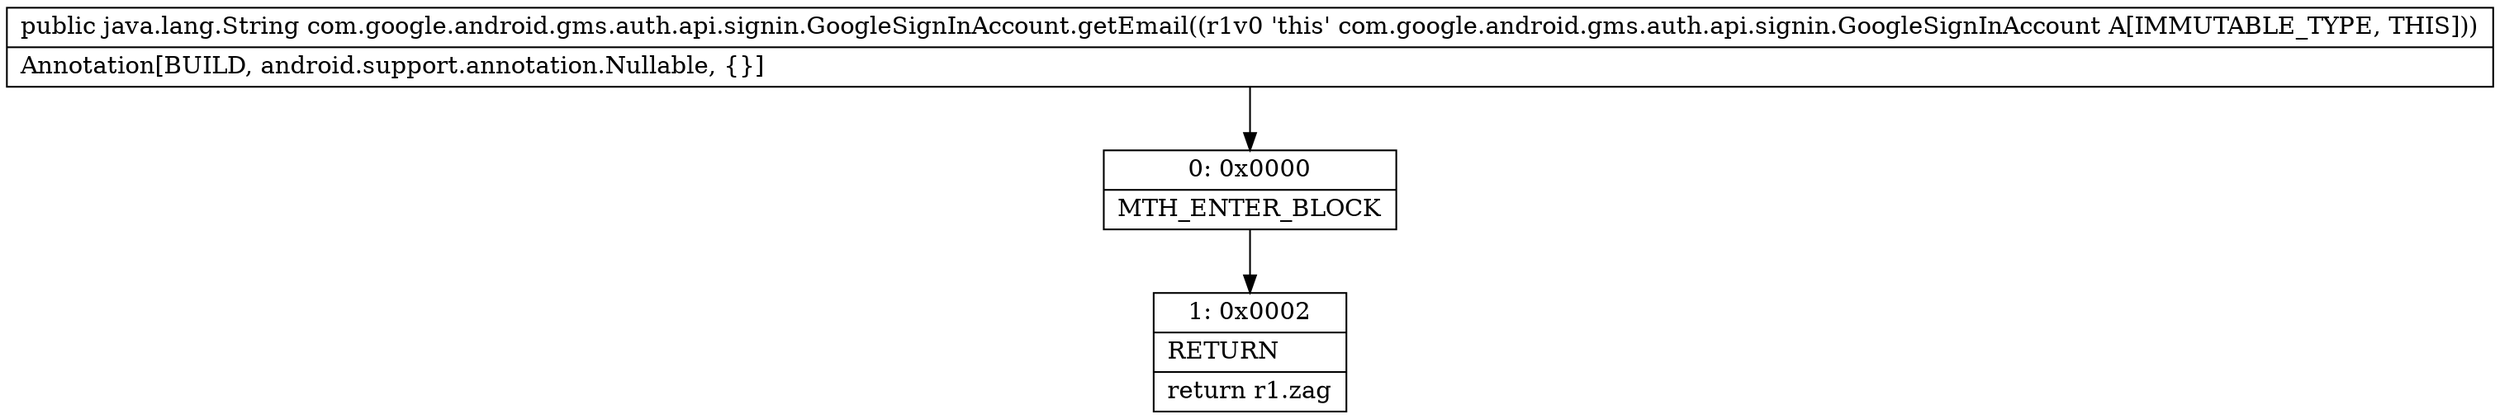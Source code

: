 digraph "CFG forcom.google.android.gms.auth.api.signin.GoogleSignInAccount.getEmail()Ljava\/lang\/String;" {
Node_0 [shape=record,label="{0\:\ 0x0000|MTH_ENTER_BLOCK\l}"];
Node_1 [shape=record,label="{1\:\ 0x0002|RETURN\l|return r1.zag\l}"];
MethodNode[shape=record,label="{public java.lang.String com.google.android.gms.auth.api.signin.GoogleSignInAccount.getEmail((r1v0 'this' com.google.android.gms.auth.api.signin.GoogleSignInAccount A[IMMUTABLE_TYPE, THIS]))  | Annotation[BUILD, android.support.annotation.Nullable, \{\}]\l}"];
MethodNode -> Node_0;
Node_0 -> Node_1;
}


